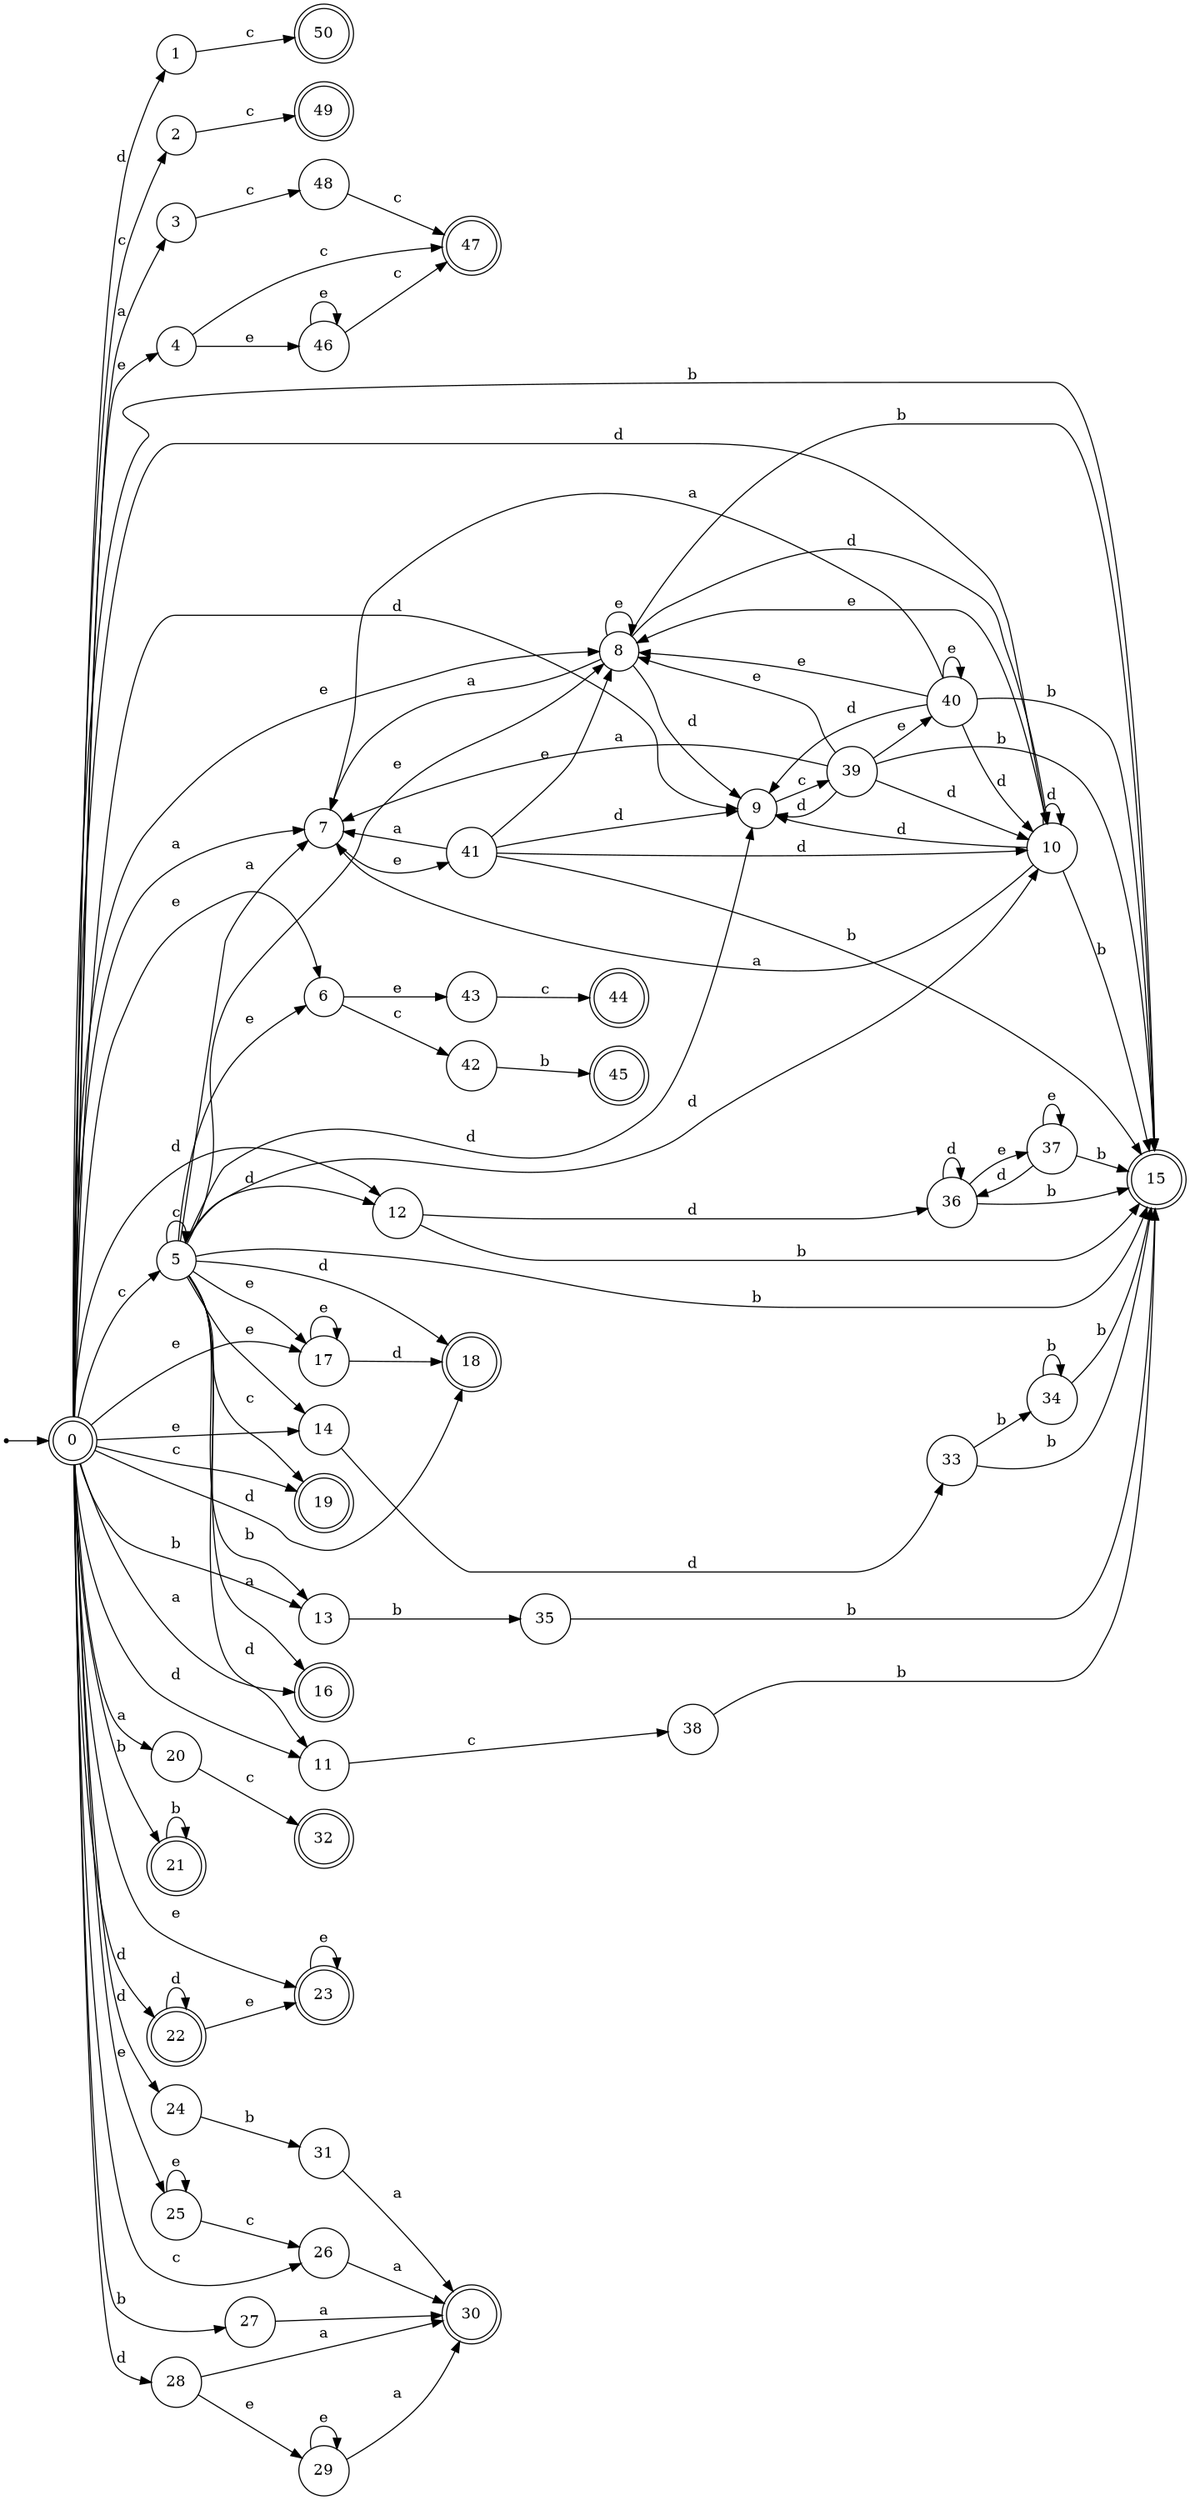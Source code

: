 digraph finite_state_machine {
rankdir=LR;
size="20,20";
node [shape = point]; "dummy0"
node [shape = doublecircle]; "0";"dummy0" -> "0";
node [shape = circle]; "1";
node [shape = circle]; "2";
node [shape = circle]; "3";
node [shape = circle]; "4";
node [shape = circle]; "5";
node [shape = circle]; "6";
node [shape = circle]; "7";
node [shape = circle]; "8";
node [shape = circle]; "9";
node [shape = circle]; "10";
node [shape = circle]; "11";
node [shape = circle]; "12";
node [shape = circle]; "13";
node [shape = circle]; "14";
node [shape = doublecircle]; "15";node [shape = doublecircle]; "16";node [shape = circle]; "17";
node [shape = doublecircle]; "18";node [shape = doublecircle]; "19";node [shape = circle]; "20";
node [shape = doublecircle]; "21";node [shape = doublecircle]; "22";node [shape = doublecircle]; "23";node [shape = circle]; "24";
node [shape = circle]; "25";
node [shape = circle]; "26";
node [shape = circle]; "27";
node [shape = circle]; "28";
node [shape = circle]; "29";
node [shape = doublecircle]; "30";node [shape = circle]; "31";
node [shape = doublecircle]; "32";node [shape = circle]; "33";
node [shape = circle]; "34";
node [shape = circle]; "35";
node [shape = circle]; "36";
node [shape = circle]; "37";
node [shape = circle]; "38";
node [shape = circle]; "39";
node [shape = circle]; "40";
node [shape = circle]; "41";
node [shape = circle]; "42";
node [shape = circle]; "43";
node [shape = doublecircle]; "44";node [shape = doublecircle]; "45";node [shape = circle]; "46";
node [shape = doublecircle]; "47";node [shape = circle]; "48";
node [shape = doublecircle]; "49";node [shape = doublecircle]; "50";"0" -> "1" [label = "d"];
 "0" -> "9" [label = "d"];
 "0" -> "10" [label = "d"];
 "0" -> "11" [label = "d"];
 "0" -> "12" [label = "d"];
 "0" -> "18" [label = "d"];
 "0" -> "22" [label = "d"];
 "0" -> "24" [label = "d"];
 "0" -> "28" [label = "d"];
 "0" -> "26" [label = "c"];
 "0" -> "2" [label = "c"];
 "0" -> "19" [label = "c"];
 "0" -> "5" [label = "c"];
 "0" -> "16" [label = "a"];
 "0" -> "3" [label = "a"];
 "0" -> "20" [label = "a"];
 "0" -> "7" [label = "a"];
 "0" -> "17" [label = "e"];
 "0" -> "4" [label = "e"];
 "0" -> "6" [label = "e"];
 "0" -> "23" [label = "e"];
 "0" -> "8" [label = "e"];
 "0" -> "25" [label = "e"];
 "0" -> "14" [label = "e"];
 "0" -> "21" [label = "b"];
 "0" -> "27" [label = "b"];
 "0" -> "13" [label = "b"];
 "0" -> "15" [label = "b"];
 "28" -> "29" [label = "e"];
 "28" -> "30" [label = "a"];
 "29" -> "29" [label = "e"];
 "29" -> "30" [label = "a"];
 "27" -> "30" [label = "a"];
 "26" -> "30" [label = "a"];
 "25" -> "25" [label = "e"];
 "25" -> "26" [label = "c"];
 "24" -> "31" [label = "b"];
 "31" -> "30" [label = "a"];
 "23" -> "23" [label = "e"];
 "22" -> "22" [label = "d"];
 "22" -> "23" [label = "e"];
 "21" -> "21" [label = "b"];
 "20" -> "32" [label = "c"];
 "17" -> "17" [label = "e"];
 "17" -> "18" [label = "d"];
 "14" -> "33" [label = "d"];
 "33" -> "34" [label = "b"];
 "33" -> "15" [label = "b"];
 "34" -> "34" [label = "b"];
 "34" -> "15" [label = "b"];
 "13" -> "35" [label = "b"];
 "35" -> "15" [label = "b"];
 "12" -> "36" [label = "d"];
 "12" -> "15" [label = "b"];
 "36" -> "36" [label = "d"];
 "36" -> "37" [label = "e"];
 "36" -> "15" [label = "b"];
 "37" -> "37" [label = "e"];
 "37" -> "36" [label = "d"];
 "37" -> "15" [label = "b"];
 "11" -> "38" [label = "c"];
 "38" -> "15" [label = "b"];
 "10" -> "9" [label = "d"];
 "10" -> "10" [label = "d"];
 "10" -> "7" [label = "a"];
 "10" -> "8" [label = "e"];
 "10" -> "15" [label = "b"];
 "9" -> "39" [label = "c"];
 "39" -> "9" [label = "d"];
 "39" -> "10" [label = "d"];
 "39" -> "40" [label = "e"];
 "39" -> "8" [label = "e"];
 "39" -> "7" [label = "a"];
 "39" -> "15" [label = "b"];
 "40" -> "40" [label = "e"];
 "40" -> "8" [label = "e"];
 "40" -> "9" [label = "d"];
 "40" -> "10" [label = "d"];
 "40" -> "7" [label = "a"];
 "40" -> "15" [label = "b"];
 "8" -> "8" [label = "e"];
 "8" -> "7" [label = "a"];
 "8" -> "9" [label = "d"];
 "8" -> "10" [label = "d"];
 "8" -> "15" [label = "b"];
 "7" -> "41" [label = "e"];
 "41" -> "7" [label = "a"];
 "41" -> "8" [label = "e"];
 "41" -> "9" [label = "d"];
 "41" -> "10" [label = "d"];
 "41" -> "15" [label = "b"];
 "6" -> "42" [label = "c"];
 "6" -> "43" [label = "e"];
 "43" -> "44" [label = "c"];
 "42" -> "45" [label = "b"];
 "5" -> "19" [label = "c"];
 "5" -> "5" [label = "c"];
 "5" -> "8" [label = "e"];
 "5" -> "17" [label = "e"];
 "5" -> "6" [label = "e"];
 "5" -> "14" [label = "e"];
 "5" -> "16" [label = "a"];
 "5" -> "7" [label = "a"];
 "5" -> "18" [label = "d"];
 "5" -> "9" [label = "d"];
 "5" -> "10" [label = "d"];
 "5" -> "11" [label = "d"];
 "5" -> "12" [label = "d"];
 "5" -> "13" [label = "b"];
 "5" -> "15" [label = "b"];
 "4" -> "46" [label = "e"];
 "4" -> "47" [label = "c"];
 "46" -> "46" [label = "e"];
 "46" -> "47" [label = "c"];
 "3" -> "48" [label = "c"];
 "48" -> "47" [label = "c"];
 "2" -> "49" [label = "c"];
 "1" -> "50" [label = "c"];
 }
